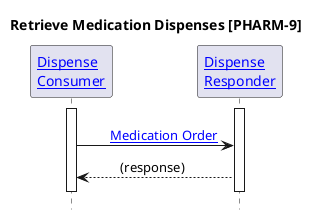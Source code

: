 @startuml

hide footbox

'!include ./style.iuml

Title Retrieve Medication Dispenses [PHARM-9]

Participant "[[actors-transactions.html#dispense-consumer Dispense\nConsumer]]" as OP
Participant "[[actors-transactions.html#dispense-responder Dispense\nResponder]]" as OF

activate OP
activate OF

OP -[hidden]> OF
OP -> OF: \t[[StructureDefinition-IHEMedicationOrder.html{Medication Order} Medication Order]]
OP <-- OF: \t(response)\t
OP -[hidden]> OF

deactivate OP
deactivate OF

@enduml
